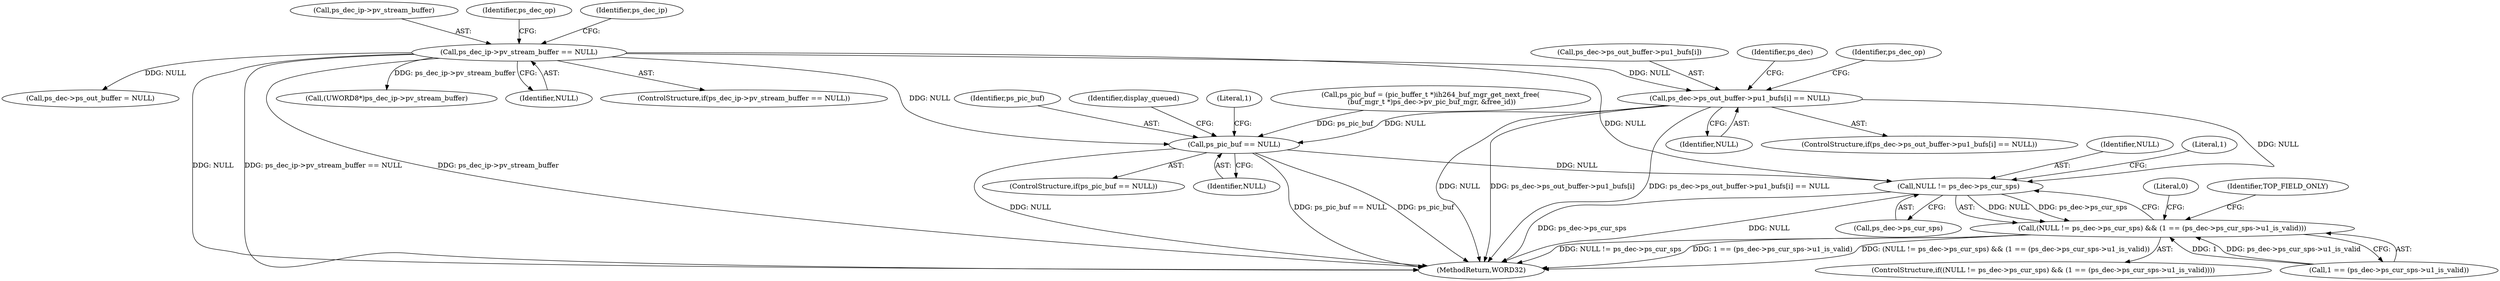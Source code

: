 digraph "0_Android_0b23c81c3dd9ec38f7e6806a3955fed1925541a0@pointer" {
"1000421" [label="(Call,ps_dec->ps_out_buffer->pu1_bufs[i] == NULL)"];
"1000270" [label="(Call,ps_dec_ip->pv_stream_buffer == NULL)"];
"1000623" [label="(Call,ps_pic_buf == NULL)"];
"1002124" [label="(Call,NULL != ps_dec->ps_cur_sps)"];
"1002123" [label="(Call,(NULL != ps_dec->ps_cur_sps) && (1 == (ps_dec->ps_cur_sps->u1_is_valid)))"];
"1002123" [label="(Call,(NULL != ps_dec->ps_cur_sps) && (1 == (ps_dec->ps_cur_sps->u1_is_valid)))"];
"1000624" [label="(Identifier,ps_pic_buf)"];
"1000321" [label="(Call,ps_dec->ps_out_buffer = NULL)"];
"1002226" [label="(MethodReturn,WORD32)"];
"1000980" [label="(Call,(UWORD8*)ps_dec_ip->pv_stream_buffer)"];
"1002129" [label="(Call,1 == (ps_dec->ps_cur_sps->u1_is_valid))"];
"1000622" [label="(ControlStructure,if(ps_pic_buf == NULL))"];
"1002140" [label="(Literal,0)"];
"1000270" [label="(Call,ps_dec_ip->pv_stream_buffer == NULL)"];
"1000422" [label="(Call,ps_dec->ps_out_buffer->pu1_bufs[i])"];
"1000630" [label="(Identifier,display_queued)"];
"1000421" [label="(Call,ps_dec->ps_out_buffer->pu1_bufs[i] == NULL)"];
"1002122" [label="(ControlStructure,if((NULL != ps_dec->ps_cur_sps) && (1 == (ps_dec->ps_cur_sps->u1_is_valid))))"];
"1000274" [label="(Identifier,NULL)"];
"1002124" [label="(Call,NULL != ps_dec->ps_cur_sps)"];
"1000429" [label="(Identifier,NULL)"];
"1000450" [label="(Identifier,ps_dec)"];
"1000271" [label="(Call,ps_dec_ip->pv_stream_buffer)"];
"1002126" [label="(Call,ps_dec->ps_cur_sps)"];
"1000433" [label="(Identifier,ps_dec_op)"];
"1002125" [label="(Identifier,NULL)"];
"1000678" [label="(Literal,1)"];
"1000420" [label="(ControlStructure,if(ps_dec->ps_out_buffer->pu1_bufs[i] == NULL))"];
"1000610" [label="(Call,ps_pic_buf = (pic_buffer_t *)ih264_buf_mgr_get_next_free(\n (buf_mgr_t *)ps_dec->pv_pic_buf_mgr, &free_id))"];
"1000269" [label="(ControlStructure,if(ps_dec_ip->pv_stream_buffer == NULL))"];
"1000623" [label="(Call,ps_pic_buf == NULL)"];
"1000278" [label="(Identifier,ps_dec_op)"];
"1002161" [label="(Identifier,TOP_FIELD_ONLY)"];
"1002130" [label="(Literal,1)"];
"1000625" [label="(Identifier,NULL)"];
"1000293" [label="(Identifier,ps_dec_ip)"];
"1000421" -> "1000420"  [label="AST: "];
"1000421" -> "1000429"  [label="CFG: "];
"1000422" -> "1000421"  [label="AST: "];
"1000429" -> "1000421"  [label="AST: "];
"1000433" -> "1000421"  [label="CFG: "];
"1000450" -> "1000421"  [label="CFG: "];
"1000421" -> "1002226"  [label="DDG: ps_dec->ps_out_buffer->pu1_bufs[i]"];
"1000421" -> "1002226"  [label="DDG: ps_dec->ps_out_buffer->pu1_bufs[i] == NULL"];
"1000421" -> "1002226"  [label="DDG: NULL"];
"1000270" -> "1000421"  [label="DDG: NULL"];
"1000421" -> "1000623"  [label="DDG: NULL"];
"1000421" -> "1002124"  [label="DDG: NULL"];
"1000270" -> "1000269"  [label="AST: "];
"1000270" -> "1000274"  [label="CFG: "];
"1000271" -> "1000270"  [label="AST: "];
"1000274" -> "1000270"  [label="AST: "];
"1000278" -> "1000270"  [label="CFG: "];
"1000293" -> "1000270"  [label="CFG: "];
"1000270" -> "1002226"  [label="DDG: NULL"];
"1000270" -> "1002226"  [label="DDG: ps_dec_ip->pv_stream_buffer == NULL"];
"1000270" -> "1002226"  [label="DDG: ps_dec_ip->pv_stream_buffer"];
"1000270" -> "1000321"  [label="DDG: NULL"];
"1000270" -> "1000623"  [label="DDG: NULL"];
"1000270" -> "1000980"  [label="DDG: ps_dec_ip->pv_stream_buffer"];
"1000270" -> "1002124"  [label="DDG: NULL"];
"1000623" -> "1000622"  [label="AST: "];
"1000623" -> "1000625"  [label="CFG: "];
"1000624" -> "1000623"  [label="AST: "];
"1000625" -> "1000623"  [label="AST: "];
"1000630" -> "1000623"  [label="CFG: "];
"1000678" -> "1000623"  [label="CFG: "];
"1000623" -> "1002226"  [label="DDG: ps_pic_buf == NULL"];
"1000623" -> "1002226"  [label="DDG: ps_pic_buf"];
"1000623" -> "1002226"  [label="DDG: NULL"];
"1000610" -> "1000623"  [label="DDG: ps_pic_buf"];
"1000623" -> "1002124"  [label="DDG: NULL"];
"1002124" -> "1002123"  [label="AST: "];
"1002124" -> "1002126"  [label="CFG: "];
"1002125" -> "1002124"  [label="AST: "];
"1002126" -> "1002124"  [label="AST: "];
"1002130" -> "1002124"  [label="CFG: "];
"1002123" -> "1002124"  [label="CFG: "];
"1002124" -> "1002226"  [label="DDG: ps_dec->ps_cur_sps"];
"1002124" -> "1002226"  [label="DDG: NULL"];
"1002124" -> "1002123"  [label="DDG: NULL"];
"1002124" -> "1002123"  [label="DDG: ps_dec->ps_cur_sps"];
"1002123" -> "1002122"  [label="AST: "];
"1002123" -> "1002129"  [label="CFG: "];
"1002129" -> "1002123"  [label="AST: "];
"1002140" -> "1002123"  [label="CFG: "];
"1002161" -> "1002123"  [label="CFG: "];
"1002123" -> "1002226"  [label="DDG: NULL != ps_dec->ps_cur_sps"];
"1002123" -> "1002226"  [label="DDG: 1 == (ps_dec->ps_cur_sps->u1_is_valid)"];
"1002123" -> "1002226"  [label="DDG: (NULL != ps_dec->ps_cur_sps) && (1 == (ps_dec->ps_cur_sps->u1_is_valid))"];
"1002129" -> "1002123"  [label="DDG: 1"];
"1002129" -> "1002123"  [label="DDG: ps_dec->ps_cur_sps->u1_is_valid"];
}
